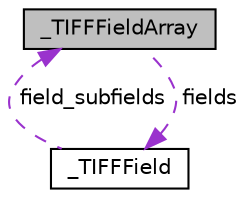 digraph "_TIFFFieldArray"
{
  edge [fontname="Helvetica",fontsize="10",labelfontname="Helvetica",labelfontsize="10"];
  node [fontname="Helvetica",fontsize="10",shape=record];
  Node1 [label="_TIFFFieldArray",height=0.2,width=0.4,color="black", fillcolor="grey75", style="filled", fontcolor="black"];
  Node2 -> Node1 [dir="back",color="darkorchid3",fontsize="10",style="dashed",label=" fields" ,fontname="Helvetica"];
  Node2 [label="_TIFFField",height=0.2,width=0.4,color="black", fillcolor="white", style="filled",URL="$struct___t_i_f_f_field.html"];
  Node1 -> Node2 [dir="back",color="darkorchid3",fontsize="10",style="dashed",label=" field_subfields" ,fontname="Helvetica"];
}
